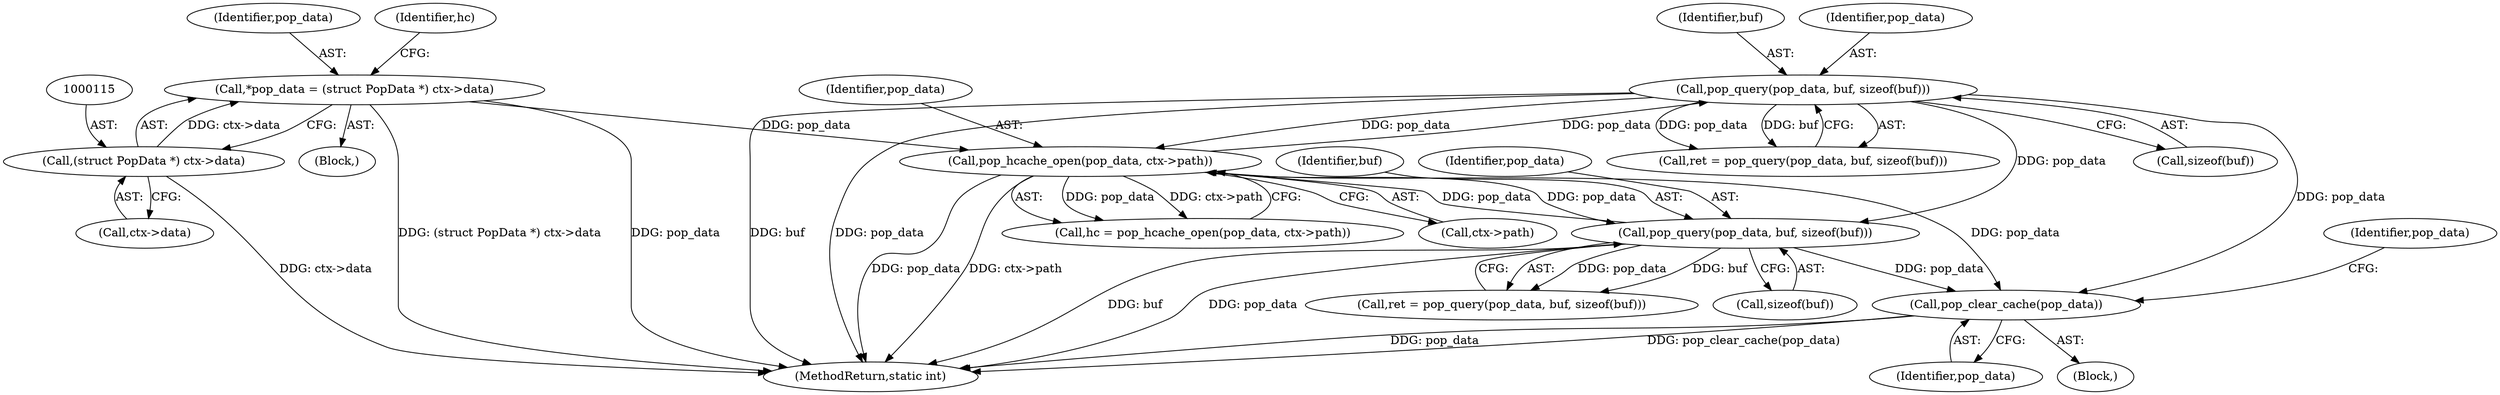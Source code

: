 digraph "0_neomutt_9bfab35522301794483f8f9ed60820bdec9be59e_3@pointer" {
"1000328" [label="(Call,pop_clear_cache(pop_data))"];
"1000228" [label="(Call,pop_query(pop_data, buf, sizeof(buf)))"];
"1000152" [label="(Call,pop_hcache_open(pop_data, ctx->path))"];
"1000112" [label="(Call,*pop_data = (struct PopData *) ctx->data)"];
"1000114" [label="(Call,(struct PopData *) ctx->data)"];
"1000313" [label="(Call,pop_query(pop_data, buf, sizeof(buf)))"];
"1000113" [label="(Identifier,pop_data)"];
"1000311" [label="(Call,ret = pop_query(pop_data, buf, sizeof(buf)))"];
"1000332" [label="(Identifier,pop_data)"];
"1000112" [label="(Call,*pop_data = (struct PopData *) ctx->data)"];
"1000153" [label="(Identifier,pop_data)"];
"1000351" [label="(MethodReturn,static int)"];
"1000116" [label="(Call,ctx->data)"];
"1000228" [label="(Call,pop_query(pop_data, buf, sizeof(buf)))"];
"1000322" [label="(Block,)"];
"1000122" [label="(Identifier,hc)"];
"1000328" [label="(Call,pop_clear_cache(pop_data))"];
"1000315" [label="(Identifier,buf)"];
"1000154" [label="(Call,ctx->path)"];
"1000231" [label="(Call,sizeof(buf))"];
"1000152" [label="(Call,pop_hcache_open(pop_data, ctx->path))"];
"1000314" [label="(Identifier,pop_data)"];
"1000313" [label="(Call,pop_query(pop_data, buf, sizeof(buf)))"];
"1000230" [label="(Identifier,buf)"];
"1000103" [label="(Block,)"];
"1000114" [label="(Call,(struct PopData *) ctx->data)"];
"1000150" [label="(Call,hc = pop_hcache_open(pop_data, ctx->path))"];
"1000316" [label="(Call,sizeof(buf))"];
"1000229" [label="(Identifier,pop_data)"];
"1000329" [label="(Identifier,pop_data)"];
"1000226" [label="(Call,ret = pop_query(pop_data, buf, sizeof(buf)))"];
"1000328" -> "1000322"  [label="AST: "];
"1000328" -> "1000329"  [label="CFG: "];
"1000329" -> "1000328"  [label="AST: "];
"1000332" -> "1000328"  [label="CFG: "];
"1000328" -> "1000351"  [label="DDG: pop_clear_cache(pop_data)"];
"1000328" -> "1000351"  [label="DDG: pop_data"];
"1000228" -> "1000328"  [label="DDG: pop_data"];
"1000152" -> "1000328"  [label="DDG: pop_data"];
"1000313" -> "1000328"  [label="DDG: pop_data"];
"1000228" -> "1000226"  [label="AST: "];
"1000228" -> "1000231"  [label="CFG: "];
"1000229" -> "1000228"  [label="AST: "];
"1000230" -> "1000228"  [label="AST: "];
"1000231" -> "1000228"  [label="AST: "];
"1000226" -> "1000228"  [label="CFG: "];
"1000228" -> "1000351"  [label="DDG: pop_data"];
"1000228" -> "1000351"  [label="DDG: buf"];
"1000228" -> "1000152"  [label="DDG: pop_data"];
"1000228" -> "1000226"  [label="DDG: pop_data"];
"1000228" -> "1000226"  [label="DDG: buf"];
"1000152" -> "1000228"  [label="DDG: pop_data"];
"1000228" -> "1000313"  [label="DDG: pop_data"];
"1000152" -> "1000150"  [label="AST: "];
"1000152" -> "1000154"  [label="CFG: "];
"1000153" -> "1000152"  [label="AST: "];
"1000154" -> "1000152"  [label="AST: "];
"1000150" -> "1000152"  [label="CFG: "];
"1000152" -> "1000351"  [label="DDG: pop_data"];
"1000152" -> "1000351"  [label="DDG: ctx->path"];
"1000152" -> "1000150"  [label="DDG: pop_data"];
"1000152" -> "1000150"  [label="DDG: ctx->path"];
"1000112" -> "1000152"  [label="DDG: pop_data"];
"1000313" -> "1000152"  [label="DDG: pop_data"];
"1000152" -> "1000313"  [label="DDG: pop_data"];
"1000112" -> "1000103"  [label="AST: "];
"1000112" -> "1000114"  [label="CFG: "];
"1000113" -> "1000112"  [label="AST: "];
"1000114" -> "1000112"  [label="AST: "];
"1000122" -> "1000112"  [label="CFG: "];
"1000112" -> "1000351"  [label="DDG: (struct PopData *) ctx->data"];
"1000112" -> "1000351"  [label="DDG: pop_data"];
"1000114" -> "1000112"  [label="DDG: ctx->data"];
"1000114" -> "1000116"  [label="CFG: "];
"1000115" -> "1000114"  [label="AST: "];
"1000116" -> "1000114"  [label="AST: "];
"1000114" -> "1000351"  [label="DDG: ctx->data"];
"1000313" -> "1000311"  [label="AST: "];
"1000313" -> "1000316"  [label="CFG: "];
"1000314" -> "1000313"  [label="AST: "];
"1000315" -> "1000313"  [label="AST: "];
"1000316" -> "1000313"  [label="AST: "];
"1000311" -> "1000313"  [label="CFG: "];
"1000313" -> "1000351"  [label="DDG: buf"];
"1000313" -> "1000351"  [label="DDG: pop_data"];
"1000313" -> "1000311"  [label="DDG: pop_data"];
"1000313" -> "1000311"  [label="DDG: buf"];
}

